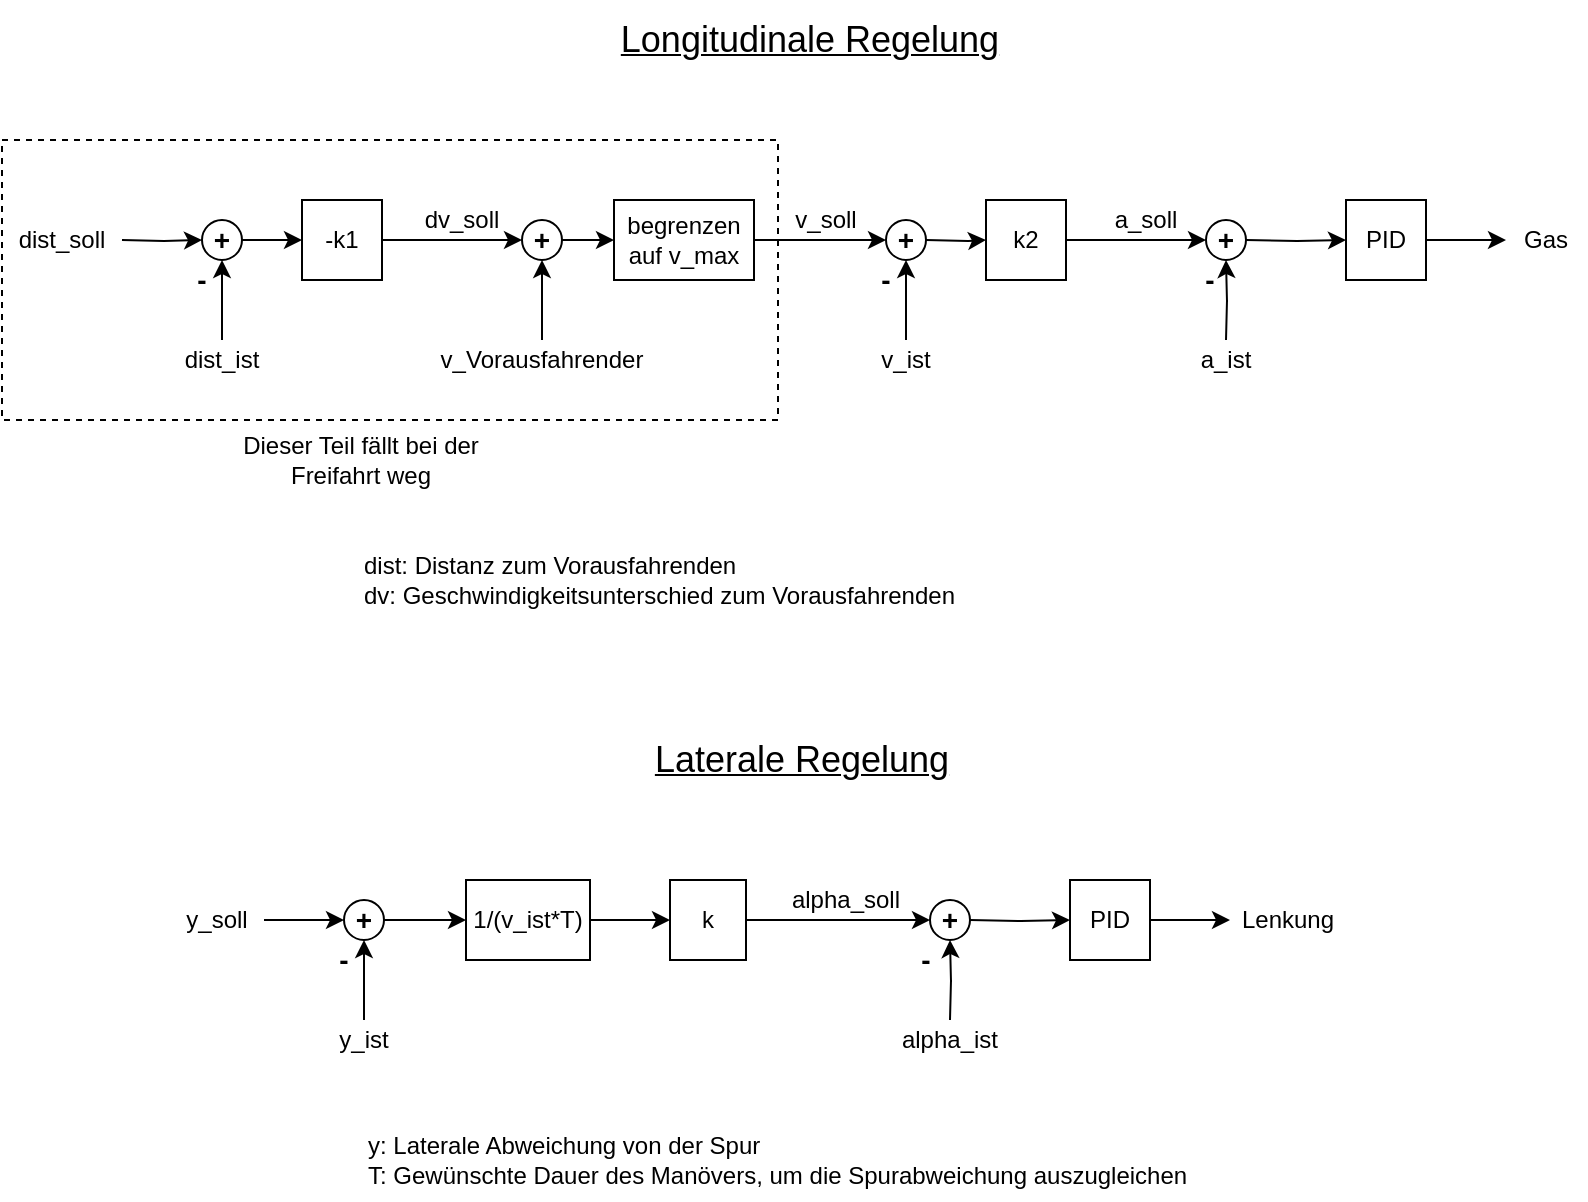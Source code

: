 <mxfile version="14.9.3" type="device"><diagram id="83YnzeeMbf3d8601ZcQV" name="Page-1"><mxGraphModel dx="1185" dy="658" grid="1" gridSize="10" guides="1" tooltips="1" connect="1" arrows="1" fold="1" page="1" pageScale="1" pageWidth="827" pageHeight="1169" math="0" shadow="0"><root><mxCell id="0"/><mxCell id="1" parent="0"/><mxCell id="mWtukxhHBX0TOBerJjRZ-5" value="" style="edgeStyle=orthogonalEdgeStyle;rounded=0;orthogonalLoop=1;jettySize=auto;html=1;" edge="1" parent="1" source="mWtukxhHBX0TOBerJjRZ-1" target="mWtukxhHBX0TOBerJjRZ-2"><mxGeometry relative="1" as="geometry"/></mxCell><mxCell id="mWtukxhHBX0TOBerJjRZ-1" value="&lt;b&gt;&lt;font style=&quot;font-size: 14px&quot;&gt;+&lt;/font&gt;&lt;/b&gt;" style="ellipse;whiteSpace=wrap;html=1;" vertex="1" parent="1"><mxGeometry x="118" y="150" width="20" height="20" as="geometry"/></mxCell><mxCell id="mWtukxhHBX0TOBerJjRZ-45" value="" style="edgeStyle=orthogonalEdgeStyle;rounded=0;orthogonalLoop=1;jettySize=auto;html=1;" edge="1" parent="1" source="mWtukxhHBX0TOBerJjRZ-2" target="mWtukxhHBX0TOBerJjRZ-26"><mxGeometry relative="1" as="geometry"/></mxCell><mxCell id="mWtukxhHBX0TOBerJjRZ-2" value="-k1" style="rounded=0;whiteSpace=wrap;html=1;" vertex="1" parent="1"><mxGeometry x="168" y="140" width="40" height="40" as="geometry"/></mxCell><mxCell id="mWtukxhHBX0TOBerJjRZ-8" value="" style="edgeStyle=orthogonalEdgeStyle;rounded=0;orthogonalLoop=1;jettySize=auto;html=1;entryX=0;entryY=0.5;entryDx=0;entryDy=0;" edge="1" parent="1" source="mWtukxhHBX0TOBerJjRZ-3"><mxGeometry relative="1" as="geometry"><mxPoint x="620" y="160" as="targetPoint"/></mxGeometry></mxCell><mxCell id="mWtukxhHBX0TOBerJjRZ-3" value="k2" style="rounded=0;whiteSpace=wrap;html=1;" vertex="1" parent="1"><mxGeometry x="510" y="140" width="40" height="40" as="geometry"/></mxCell><mxCell id="mWtukxhHBX0TOBerJjRZ-10" value="" style="edgeStyle=orthogonalEdgeStyle;rounded=0;orthogonalLoop=1;jettySize=auto;html=1;" edge="1" parent="1" target="mWtukxhHBX0TOBerJjRZ-9"><mxGeometry relative="1" as="geometry"><mxPoint x="640" y="160" as="sourcePoint"/></mxGeometry></mxCell><mxCell id="mWtukxhHBX0TOBerJjRZ-12" value="" style="edgeStyle=orthogonalEdgeStyle;rounded=0;orthogonalLoop=1;jettySize=auto;html=1;" edge="1" parent="1" source="mWtukxhHBX0TOBerJjRZ-9" target="mWtukxhHBX0TOBerJjRZ-11"><mxGeometry relative="1" as="geometry"/></mxCell><mxCell id="mWtukxhHBX0TOBerJjRZ-9" value="PID" style="rounded=0;whiteSpace=wrap;html=1;" vertex="1" parent="1"><mxGeometry x="690" y="140" width="40" height="40" as="geometry"/></mxCell><mxCell id="mWtukxhHBX0TOBerJjRZ-11" value="Gas" style="text;html=1;strokeColor=none;fillColor=none;align=center;verticalAlign=middle;whiteSpace=wrap;rounded=0;" vertex="1" parent="1"><mxGeometry x="770" y="150" width="40" height="20" as="geometry"/></mxCell><mxCell id="mWtukxhHBX0TOBerJjRZ-16" value="" style="edgeStyle=orthogonalEdgeStyle;rounded=0;orthogonalLoop=1;jettySize=auto;html=1;" edge="1" parent="1" target="mWtukxhHBX0TOBerJjRZ-3"><mxGeometry relative="1" as="geometry"><mxPoint x="480.0" y="160.034" as="sourcePoint"/></mxGeometry></mxCell><mxCell id="mWtukxhHBX0TOBerJjRZ-19" value="" style="edgeStyle=orthogonalEdgeStyle;rounded=0;orthogonalLoop=1;jettySize=auto;html=1;" edge="1" parent="1" target="mWtukxhHBX0TOBerJjRZ-1"><mxGeometry relative="1" as="geometry"><mxPoint x="78" y="160" as="sourcePoint"/></mxGeometry></mxCell><mxCell id="mWtukxhHBX0TOBerJjRZ-17" value="dist_soll" style="text;html=1;strokeColor=none;fillColor=none;align=center;verticalAlign=middle;whiteSpace=wrap;rounded=0;" vertex="1" parent="1"><mxGeometry x="18" y="150" width="60" height="20" as="geometry"/></mxCell><mxCell id="mWtukxhHBX0TOBerJjRZ-32" value="" style="edgeStyle=orthogonalEdgeStyle;rounded=0;orthogonalLoop=1;jettySize=auto;html=1;" edge="1" parent="1" source="mWtukxhHBX0TOBerJjRZ-21"><mxGeometry relative="1" as="geometry"><mxPoint x="470" y="170" as="targetPoint"/></mxGeometry></mxCell><mxCell id="mWtukxhHBX0TOBerJjRZ-21" value="v_ist" style="text;html=1;strokeColor=none;fillColor=none;align=center;verticalAlign=middle;whiteSpace=wrap;rounded=0;" vertex="1" parent="1"><mxGeometry x="440" y="210" width="60" height="20" as="geometry"/></mxCell><mxCell id="mWtukxhHBX0TOBerJjRZ-25" value="" style="edgeStyle=orthogonalEdgeStyle;rounded=0;orthogonalLoop=1;jettySize=auto;html=1;" edge="1" parent="1" source="mWtukxhHBX0TOBerJjRZ-23" target="mWtukxhHBX0TOBerJjRZ-1"><mxGeometry relative="1" as="geometry"/></mxCell><mxCell id="mWtukxhHBX0TOBerJjRZ-23" value="dist_ist" style="text;html=1;strokeColor=none;fillColor=none;align=center;verticalAlign=middle;whiteSpace=wrap;rounded=0;" vertex="1" parent="1"><mxGeometry x="98" y="210" width="60" height="20" as="geometry"/></mxCell><mxCell id="mWtukxhHBX0TOBerJjRZ-60" style="edgeStyle=orthogonalEdgeStyle;rounded=0;orthogonalLoop=1;jettySize=auto;html=1;entryX=0;entryY=0.5;entryDx=0;entryDy=0;" edge="1" parent="1" source="mWtukxhHBX0TOBerJjRZ-26" target="mWtukxhHBX0TOBerJjRZ-56"><mxGeometry relative="1" as="geometry"/></mxCell><mxCell id="mWtukxhHBX0TOBerJjRZ-26" value="&lt;b&gt;&lt;font style=&quot;font-size: 14px&quot;&gt;+&lt;/font&gt;&lt;/b&gt;" style="ellipse;whiteSpace=wrap;html=1;" vertex="1" parent="1"><mxGeometry x="278" y="150" width="20" height="20" as="geometry"/></mxCell><mxCell id="mWtukxhHBX0TOBerJjRZ-35" value="&lt;b&gt;&lt;font style=&quot;font-size: 14px&quot;&gt;-&lt;/font&gt;&lt;/b&gt;" style="text;html=1;strokeColor=none;fillColor=none;align=center;verticalAlign=middle;whiteSpace=wrap;rounded=0;" vertex="1" parent="1"><mxGeometry x="450" y="170" width="20" height="20" as="geometry"/></mxCell><mxCell id="mWtukxhHBX0TOBerJjRZ-37" value="&lt;b&gt;&lt;font style=&quot;font-size: 14px&quot;&gt;-&lt;/font&gt;&lt;/b&gt;" style="text;html=1;strokeColor=none;fillColor=none;align=center;verticalAlign=middle;whiteSpace=wrap;rounded=0;" vertex="1" parent="1"><mxGeometry x="108" y="170" width="20" height="20" as="geometry"/></mxCell><mxCell id="mWtukxhHBX0TOBerJjRZ-61" style="edgeStyle=orthogonalEdgeStyle;rounded=0;orthogonalLoop=1;jettySize=auto;html=1;entryX=0.5;entryY=1;entryDx=0;entryDy=0;" edge="1" parent="1" source="mWtukxhHBX0TOBerJjRZ-39" target="mWtukxhHBX0TOBerJjRZ-26"><mxGeometry relative="1" as="geometry"/></mxCell><mxCell id="mWtukxhHBX0TOBerJjRZ-39" value="&lt;font style=&quot;font-size: 12px&quot;&gt;v_Vorausfahrender&lt;/font&gt;" style="text;html=1;strokeColor=none;fillColor=none;align=center;verticalAlign=middle;whiteSpace=wrap;rounded=0;" vertex="1" parent="1"><mxGeometry x="258" y="210" width="60" height="20" as="geometry"/></mxCell><mxCell id="mWtukxhHBX0TOBerJjRZ-42" value="" style="edgeStyle=orthogonalEdgeStyle;rounded=0;orthogonalLoop=1;jettySize=auto;html=1;" edge="1" parent="1"><mxGeometry relative="1" as="geometry"><mxPoint x="630" y="210" as="sourcePoint"/><mxPoint x="630" y="170" as="targetPoint"/></mxGeometry></mxCell><mxCell id="mWtukxhHBX0TOBerJjRZ-41" value="a_ist" style="text;html=1;strokeColor=none;fillColor=none;align=center;verticalAlign=middle;whiteSpace=wrap;rounded=0;" vertex="1" parent="1"><mxGeometry x="600" y="210" width="60" height="20" as="geometry"/></mxCell><mxCell id="mWtukxhHBX0TOBerJjRZ-49" value="v_soll" style="text;html=1;strokeColor=none;fillColor=none;align=center;verticalAlign=middle;whiteSpace=wrap;rounded=0;" vertex="1" parent="1"><mxGeometry x="400" y="140" width="60" height="20" as="geometry"/></mxCell><mxCell id="mWtukxhHBX0TOBerJjRZ-50" value="a_soll" style="text;html=1;strokeColor=none;fillColor=none;align=center;verticalAlign=middle;whiteSpace=wrap;rounded=0;" vertex="1" parent="1"><mxGeometry x="560" y="140" width="60" height="20" as="geometry"/></mxCell><mxCell id="mWtukxhHBX0TOBerJjRZ-52" value="dv_soll" style="text;html=1;strokeColor=none;fillColor=none;align=center;verticalAlign=middle;whiteSpace=wrap;rounded=0;" vertex="1" parent="1"><mxGeometry x="218" y="140" width="60" height="20" as="geometry"/></mxCell><mxCell id="mWtukxhHBX0TOBerJjRZ-54" value="&lt;b&gt;&lt;font style=&quot;font-size: 14px&quot;&gt;+&lt;/font&gt;&lt;/b&gt;" style="ellipse;whiteSpace=wrap;html=1;" vertex="1" parent="1"><mxGeometry x="460" y="150" width="20" height="20" as="geometry"/></mxCell><mxCell id="mWtukxhHBX0TOBerJjRZ-55" value="&lt;b&gt;&lt;font style=&quot;font-size: 14px&quot;&gt;+&lt;/font&gt;&lt;/b&gt;" style="ellipse;whiteSpace=wrap;html=1;" vertex="1" parent="1"><mxGeometry x="620" y="150" width="20" height="20" as="geometry"/></mxCell><mxCell id="mWtukxhHBX0TOBerJjRZ-58" style="edgeStyle=orthogonalEdgeStyle;rounded=0;orthogonalLoop=1;jettySize=auto;html=1;entryX=0;entryY=0.5;entryDx=0;entryDy=0;" edge="1" parent="1" source="mWtukxhHBX0TOBerJjRZ-56" target="mWtukxhHBX0TOBerJjRZ-54"><mxGeometry relative="1" as="geometry"/></mxCell><mxCell id="mWtukxhHBX0TOBerJjRZ-56" value="begrenzen auf v_max" style="rounded=0;whiteSpace=wrap;html=1;" vertex="1" parent="1"><mxGeometry x="324" y="140" width="70" height="40" as="geometry"/></mxCell><mxCell id="mWtukxhHBX0TOBerJjRZ-63" value="" style="rounded=0;whiteSpace=wrap;html=1;dashed=1;fillColor=none;align=center;" vertex="1" parent="1"><mxGeometry x="18" y="110" width="388" height="140" as="geometry"/></mxCell><mxCell id="mWtukxhHBX0TOBerJjRZ-64" value="Dieser Teil fällt bei der Freifahrt weg" style="text;html=1;strokeColor=none;fillColor=none;align=center;verticalAlign=middle;whiteSpace=wrap;rounded=0;dashed=1;" vertex="1" parent="1"><mxGeometry x="117" y="250" width="161" height="40" as="geometry"/></mxCell><mxCell id="mWtukxhHBX0TOBerJjRZ-65" value="&lt;u&gt;&lt;font style=&quot;font-size: 18px&quot;&gt;Longitudinale Regelung&lt;br&gt;&lt;/font&gt;&lt;/u&gt;" style="text;html=1;strokeColor=none;fillColor=none;align=center;verticalAlign=middle;whiteSpace=wrap;rounded=0;dashed=1;" vertex="1" parent="1"><mxGeometry x="306" y="40" width="232" height="40" as="geometry"/></mxCell><mxCell id="mWtukxhHBX0TOBerJjRZ-70" value="" style="edgeStyle=orthogonalEdgeStyle;rounded=0;orthogonalLoop=1;jettySize=auto;html=1;entryX=0;entryY=0.5;entryDx=0;entryDy=0;" edge="1" parent="1" source="mWtukxhHBX0TOBerJjRZ-71"><mxGeometry relative="1" as="geometry"><mxPoint x="482" y="500" as="targetPoint"/></mxGeometry></mxCell><mxCell id="mWtukxhHBX0TOBerJjRZ-71" value="k" style="rounded=0;whiteSpace=wrap;html=1;" vertex="1" parent="1"><mxGeometry x="352" y="480" width="38" height="40" as="geometry"/></mxCell><mxCell id="mWtukxhHBX0TOBerJjRZ-72" value="" style="edgeStyle=orthogonalEdgeStyle;rounded=0;orthogonalLoop=1;jettySize=auto;html=1;" edge="1" parent="1" target="mWtukxhHBX0TOBerJjRZ-74"><mxGeometry relative="1" as="geometry"><mxPoint x="502" y="500" as="sourcePoint"/></mxGeometry></mxCell><mxCell id="mWtukxhHBX0TOBerJjRZ-73" value="" style="edgeStyle=orthogonalEdgeStyle;rounded=0;orthogonalLoop=1;jettySize=auto;html=1;" edge="1" parent="1" source="mWtukxhHBX0TOBerJjRZ-74" target="mWtukxhHBX0TOBerJjRZ-75"><mxGeometry relative="1" as="geometry"/></mxCell><mxCell id="mWtukxhHBX0TOBerJjRZ-74" value="PID" style="rounded=0;whiteSpace=wrap;html=1;" vertex="1" parent="1"><mxGeometry x="552" y="480" width="40" height="40" as="geometry"/></mxCell><mxCell id="mWtukxhHBX0TOBerJjRZ-75" value="Lenkung" style="text;html=1;strokeColor=none;fillColor=none;align=center;verticalAlign=middle;whiteSpace=wrap;rounded=0;" vertex="1" parent="1"><mxGeometry x="632" y="490" width="58" height="20" as="geometry"/></mxCell><mxCell id="mWtukxhHBX0TOBerJjRZ-79" value="" style="edgeStyle=orthogonalEdgeStyle;rounded=0;orthogonalLoop=1;jettySize=auto;html=1;" edge="1" parent="1" source="mWtukxhHBX0TOBerJjRZ-80"><mxGeometry relative="1" as="geometry"><mxPoint x="199" y="510" as="targetPoint"/></mxGeometry></mxCell><mxCell id="mWtukxhHBX0TOBerJjRZ-80" value="y_ist" style="text;html=1;strokeColor=none;fillColor=none;align=center;verticalAlign=middle;whiteSpace=wrap;rounded=0;" vertex="1" parent="1"><mxGeometry x="169" y="550" width="60" height="20" as="geometry"/></mxCell><mxCell id="mWtukxhHBX0TOBerJjRZ-85" value="&lt;b&gt;&lt;font style=&quot;font-size: 14px&quot;&gt;-&lt;/font&gt;&lt;/b&gt;" style="text;html=1;strokeColor=none;fillColor=none;align=center;verticalAlign=middle;whiteSpace=wrap;rounded=0;" vertex="1" parent="1"><mxGeometry x="179" y="510" width="20" height="20" as="geometry"/></mxCell><mxCell id="mWtukxhHBX0TOBerJjRZ-89" value="" style="edgeStyle=orthogonalEdgeStyle;rounded=0;orthogonalLoop=1;jettySize=auto;html=1;" edge="1" parent="1"><mxGeometry relative="1" as="geometry"><mxPoint x="492" y="550" as="sourcePoint"/><mxPoint x="492" y="510" as="targetPoint"/></mxGeometry></mxCell><mxCell id="mWtukxhHBX0TOBerJjRZ-90" value="alpha_ist" style="text;html=1;strokeColor=none;fillColor=none;align=center;verticalAlign=middle;whiteSpace=wrap;rounded=0;" vertex="1" parent="1"><mxGeometry x="462" y="550" width="60" height="20" as="geometry"/></mxCell><mxCell id="mWtukxhHBX0TOBerJjRZ-101" value="" style="edgeStyle=orthogonalEdgeStyle;rounded=0;orthogonalLoop=1;jettySize=auto;html=1;" edge="1" parent="1" source="mWtukxhHBX0TOBerJjRZ-91" target="mWtukxhHBX0TOBerJjRZ-94"><mxGeometry relative="1" as="geometry"/></mxCell><mxCell id="mWtukxhHBX0TOBerJjRZ-91" value="y_soll" style="text;html=1;strokeColor=none;fillColor=none;align=center;verticalAlign=middle;whiteSpace=wrap;rounded=0;" vertex="1" parent="1"><mxGeometry x="102" y="490" width="47" height="20" as="geometry"/></mxCell><mxCell id="mWtukxhHBX0TOBerJjRZ-92" value="alpha_soll" style="text;html=1;strokeColor=none;fillColor=none;align=center;verticalAlign=middle;whiteSpace=wrap;rounded=0;" vertex="1" parent="1"><mxGeometry x="410" y="480" width="60" height="20" as="geometry"/></mxCell><mxCell id="mWtukxhHBX0TOBerJjRZ-103" value="" style="edgeStyle=orthogonalEdgeStyle;rounded=0;orthogonalLoop=1;jettySize=auto;html=1;" edge="1" parent="1" source="mWtukxhHBX0TOBerJjRZ-94" target="mWtukxhHBX0TOBerJjRZ-102"><mxGeometry relative="1" as="geometry"/></mxCell><mxCell id="mWtukxhHBX0TOBerJjRZ-94" value="&lt;b&gt;&lt;font style=&quot;font-size: 14px&quot;&gt;+&lt;/font&gt;&lt;/b&gt;" style="ellipse;whiteSpace=wrap;html=1;" vertex="1" parent="1"><mxGeometry x="189" y="490" width="20" height="20" as="geometry"/></mxCell><mxCell id="mWtukxhHBX0TOBerJjRZ-95" value="&lt;b&gt;&lt;font style=&quot;font-size: 14px&quot;&gt;+&lt;/font&gt;&lt;/b&gt;" style="ellipse;whiteSpace=wrap;html=1;" vertex="1" parent="1"><mxGeometry x="482" y="490" width="20" height="20" as="geometry"/></mxCell><mxCell id="mWtukxhHBX0TOBerJjRZ-100" value="&lt;u&gt;&lt;font style=&quot;font-size: 18px&quot;&gt;Laterale Regelung&lt;br&gt;&lt;/font&gt;&lt;/u&gt;" style="text;html=1;strokeColor=none;fillColor=none;align=center;verticalAlign=middle;whiteSpace=wrap;rounded=0;dashed=1;" vertex="1" parent="1"><mxGeometry x="302" y="400" width="232" height="40" as="geometry"/></mxCell><mxCell id="mWtukxhHBX0TOBerJjRZ-105" style="edgeStyle=orthogonalEdgeStyle;rounded=0;orthogonalLoop=1;jettySize=auto;html=1;entryX=0;entryY=0.5;entryDx=0;entryDy=0;" edge="1" parent="1" source="mWtukxhHBX0TOBerJjRZ-102" target="mWtukxhHBX0TOBerJjRZ-71"><mxGeometry relative="1" as="geometry"/></mxCell><mxCell id="mWtukxhHBX0TOBerJjRZ-102" value="1/(v_ist*T)" style="rounded=0;whiteSpace=wrap;html=1;" vertex="1" parent="1"><mxGeometry x="250" y="480" width="62" height="40" as="geometry"/></mxCell><mxCell id="mWtukxhHBX0TOBerJjRZ-106" value="&lt;div&gt;y: Laterale Abweichung von der Spur&lt;br&gt;&lt;/div&gt;&lt;div&gt;T: Gewünschte Dauer des Manövers, um die Spurabweichung auszugleichen&lt;/div&gt;" style="text;html=1;strokeColor=none;fillColor=none;align=left;verticalAlign=middle;whiteSpace=wrap;rounded=0;dashed=1;" vertex="1" parent="1"><mxGeometry x="199" y="600" width="451" height="40" as="geometry"/></mxCell><mxCell id="mWtukxhHBX0TOBerJjRZ-107" value="dist: Distanz zum Vorausfahrenden&lt;br&gt;&lt;div&gt;dv: Geschwindigkeitsunterschied zum Vorausfahrenden&lt;br&gt;&lt;/div&gt;" style="text;html=1;strokeColor=none;fillColor=none;align=left;verticalAlign=middle;whiteSpace=wrap;rounded=0;dashed=1;" vertex="1" parent="1"><mxGeometry x="196.5" y="310" width="451" height="40" as="geometry"/></mxCell><mxCell id="mWtukxhHBX0TOBerJjRZ-108" value="&lt;b&gt;&lt;font style=&quot;font-size: 14px&quot;&gt;-&lt;/font&gt;&lt;/b&gt;" style="text;html=1;strokeColor=none;fillColor=none;align=center;verticalAlign=middle;whiteSpace=wrap;rounded=0;" vertex="1" parent="1"><mxGeometry x="612" y="170" width="20" height="20" as="geometry"/></mxCell><mxCell id="mWtukxhHBX0TOBerJjRZ-109" value="&lt;b&gt;&lt;font style=&quot;font-size: 14px&quot;&gt;-&lt;/font&gt;&lt;/b&gt;" style="text;html=1;strokeColor=none;fillColor=none;align=center;verticalAlign=middle;whiteSpace=wrap;rounded=0;" vertex="1" parent="1"><mxGeometry x="470" y="510" width="20" height="20" as="geometry"/></mxCell></root></mxGraphModel></diagram></mxfile>
